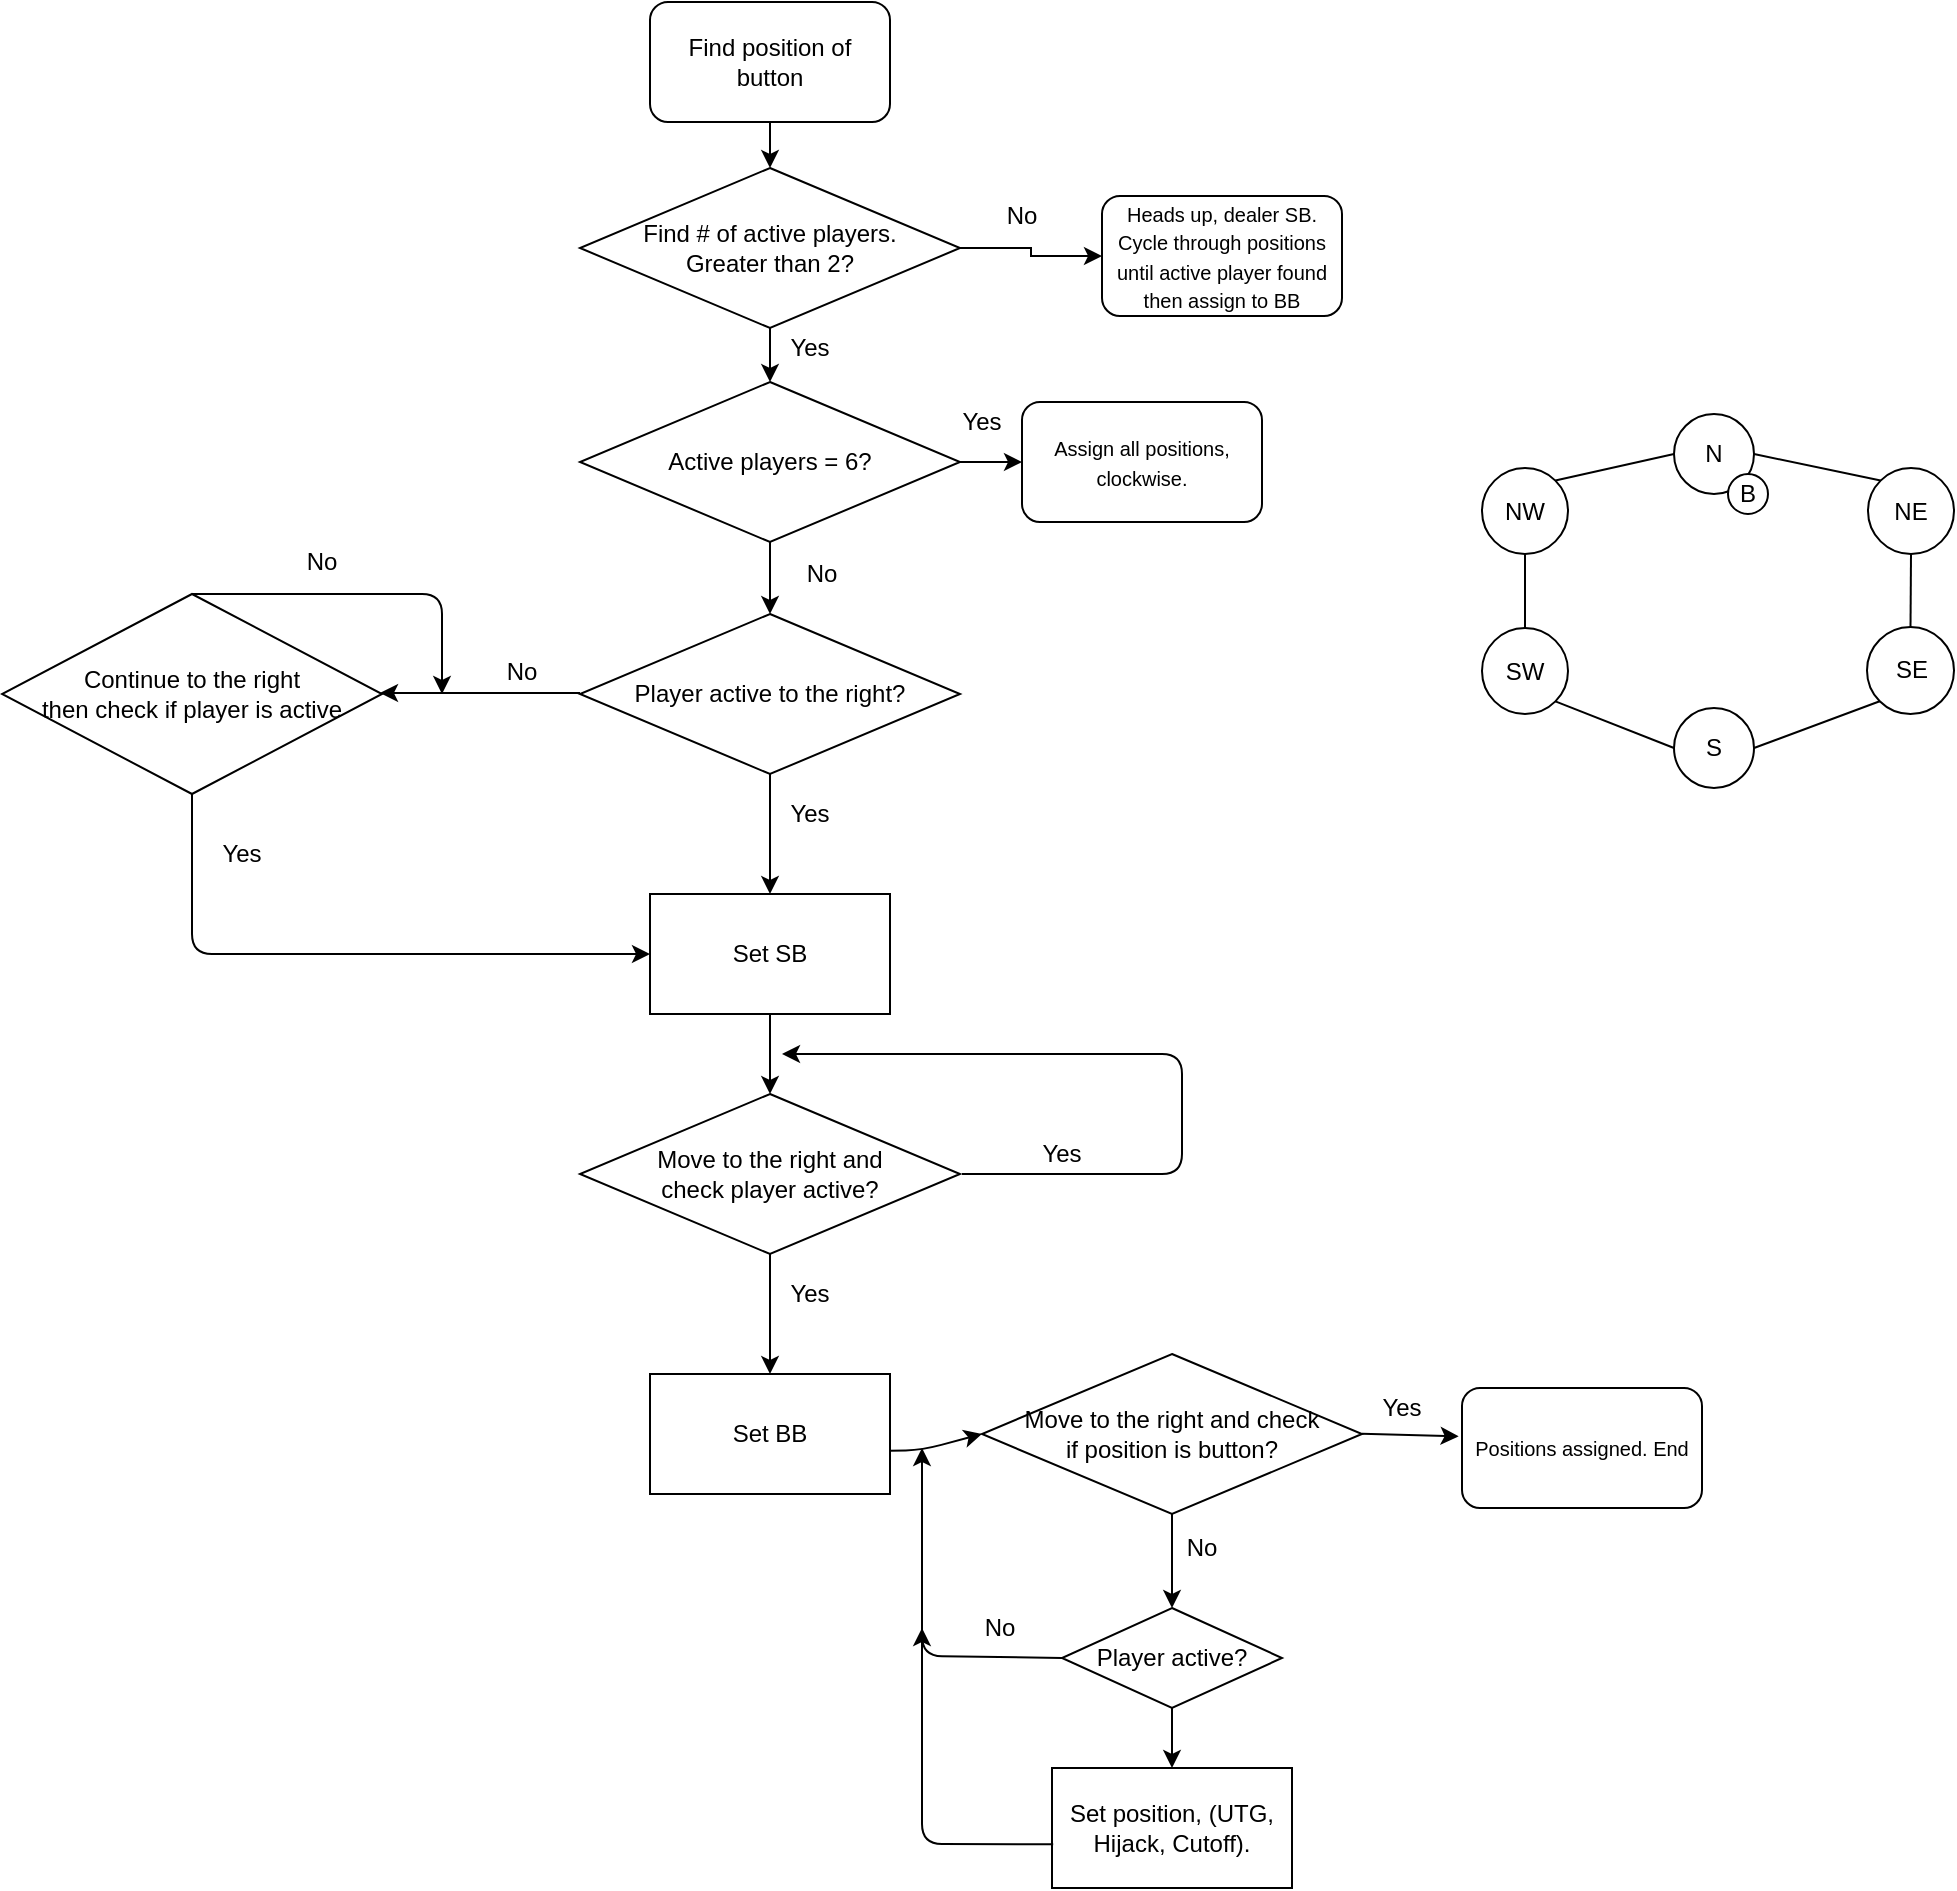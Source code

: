 <mxfile version="14.1.3" type="device"><diagram id="Xx2EC4_N0SbkKzYplE5v" name="Page-1"><mxGraphModel dx="1185" dy="635" grid="1" gridSize="10" guides="1" tooltips="1" connect="1" arrows="1" fold="1" page="1" pageScale="1" pageWidth="1169" pageHeight="1654" math="0" shadow="0"><root><mxCell id="0"/><mxCell id="1" parent="0"/><mxCell id="H8MSOYxsecqLvgAvthvC-4" style="edgeStyle=orthogonalEdgeStyle;rounded=0;orthogonalLoop=1;jettySize=auto;html=1;exitX=0.5;exitY=1;exitDx=0;exitDy=0;entryX=0.5;entryY=0;entryDx=0;entryDy=0;" parent="1" source="H8MSOYxsecqLvgAvthvC-1" target="H8MSOYxsecqLvgAvthvC-29" edge="1"><mxGeometry relative="1" as="geometry"><mxPoint x="414" y="110" as="targetPoint"/></mxGeometry></mxCell><mxCell id="H8MSOYxsecqLvgAvthvC-1" value="Find position of button" style="rounded=1;whiteSpace=wrap;html=1;" parent="1" vertex="1"><mxGeometry x="354" y="30" width="120" height="60" as="geometry"/></mxCell><mxCell id="H8MSOYxsecqLvgAvthvC-2" value="Player active to the right?" style="rhombus;whiteSpace=wrap;html=1;" parent="1" vertex="1"><mxGeometry x="319" y="336" width="190" height="80" as="geometry"/></mxCell><mxCell id="H8MSOYxsecqLvgAvthvC-3" value="" style="endArrow=classic;html=1;" parent="1" edge="1"><mxGeometry width="50" height="50" relative="1" as="geometry"><mxPoint x="319" y="375.5" as="sourcePoint"/><mxPoint x="219" y="375.5" as="targetPoint"/></mxGeometry></mxCell><mxCell id="H8MSOYxsecqLvgAvthvC-5" value="No" style="text;html=1;strokeColor=none;fillColor=none;align=center;verticalAlign=middle;whiteSpace=wrap;rounded=0;" parent="1" vertex="1"><mxGeometry x="270" y="354.5" width="40" height="20" as="geometry"/></mxCell><mxCell id="H8MSOYxsecqLvgAvthvC-6" value="Continue to the right &lt;br&gt;then check if player is active" style="rhombus;whiteSpace=wrap;html=1;" parent="1" vertex="1"><mxGeometry x="30" y="326" width="190" height="100" as="geometry"/></mxCell><mxCell id="H8MSOYxsecqLvgAvthvC-10" value="" style="endArrow=classic;html=1;exitX=0.5;exitY=0;exitDx=0;exitDy=0;" parent="1" source="H8MSOYxsecqLvgAvthvC-6" edge="1"><mxGeometry width="50" height="50" relative="1" as="geometry"><mxPoint x="125" y="426" as="sourcePoint"/><mxPoint x="250" y="376" as="targetPoint"/><Array as="points"><mxPoint x="250" y="326"/></Array></mxGeometry></mxCell><mxCell id="H8MSOYxsecqLvgAvthvC-11" value="" style="endArrow=classic;html=1;exitX=0.5;exitY=1;exitDx=0;exitDy=0;" parent="1" source="H8MSOYxsecqLvgAvthvC-2" edge="1"><mxGeometry width="50" height="50" relative="1" as="geometry"><mxPoint x="390" y="586" as="sourcePoint"/><mxPoint x="414" y="476" as="targetPoint"/></mxGeometry></mxCell><mxCell id="H8MSOYxsecqLvgAvthvC-12" value="Yes" style="text;html=1;strokeColor=none;fillColor=none;align=center;verticalAlign=middle;whiteSpace=wrap;rounded=0;" parent="1" vertex="1"><mxGeometry x="414" y="426" width="40" height="20" as="geometry"/></mxCell><mxCell id="H8MSOYxsecqLvgAvthvC-14" value="" style="endArrow=classic;html=1;exitX=0.5;exitY=1;exitDx=0;exitDy=0;entryX=0;entryY=0.5;entryDx=0;entryDy=0;" parent="1" source="H8MSOYxsecqLvgAvthvC-6" target="H8MSOYxsecqLvgAvthvC-18" edge="1"><mxGeometry width="50" height="50" relative="1" as="geometry"><mxPoint x="390" y="576" as="sourcePoint"/><mxPoint x="414" y="476" as="targetPoint"/><Array as="points"><mxPoint x="125" y="506"/></Array></mxGeometry></mxCell><mxCell id="H8MSOYxsecqLvgAvthvC-15" value="Yes" style="text;html=1;strokeColor=none;fillColor=none;align=center;verticalAlign=middle;whiteSpace=wrap;rounded=0;" parent="1" vertex="1"><mxGeometry x="130" y="446" width="40" height="20" as="geometry"/></mxCell><mxCell id="H8MSOYxsecqLvgAvthvC-17" value="Move to the right and &lt;br&gt;check player active?" style="rhombus;whiteSpace=wrap;html=1;" parent="1" vertex="1"><mxGeometry x="319" y="576" width="190" height="80" as="geometry"/></mxCell><mxCell id="H8MSOYxsecqLvgAvthvC-18" value="Set SB" style="rounded=0;whiteSpace=wrap;html=1;" parent="1" vertex="1"><mxGeometry x="354" y="476" width="120" height="60" as="geometry"/></mxCell><mxCell id="H8MSOYxsecqLvgAvthvC-20" value="" style="endArrow=classic;html=1;exitX=0.5;exitY=1;exitDx=0;exitDy=0;" parent="1" edge="1"><mxGeometry width="50" height="50" relative="1" as="geometry"><mxPoint x="414" y="536" as="sourcePoint"/><mxPoint x="414" y="576" as="targetPoint"/></mxGeometry></mxCell><mxCell id="H8MSOYxsecqLvgAvthvC-22" value="" style="endArrow=classic;html=1;exitX=0.5;exitY=1;exitDx=0;exitDy=0;" parent="1" edge="1"><mxGeometry width="50" height="50" relative="1" as="geometry"><mxPoint x="414" y="656" as="sourcePoint"/><mxPoint x="414" y="716" as="targetPoint"/></mxGeometry></mxCell><mxCell id="H8MSOYxsecqLvgAvthvC-23" value="Yes" style="text;html=1;strokeColor=none;fillColor=none;align=center;verticalAlign=middle;whiteSpace=wrap;rounded=0;" parent="1" vertex="1"><mxGeometry x="414" y="666" width="40" height="20" as="geometry"/></mxCell><mxCell id="H8MSOYxsecqLvgAvthvC-24" value="Set BB" style="rounded=0;whiteSpace=wrap;html=1;" parent="1" vertex="1"><mxGeometry x="354" y="716" width="120" height="60" as="geometry"/></mxCell><mxCell id="H8MSOYxsecqLvgAvthvC-25" value="" style="endArrow=classic;html=1;" parent="1" edge="1"><mxGeometry width="50" height="50" relative="1" as="geometry"><mxPoint x="510" y="616" as="sourcePoint"/><mxPoint x="420" y="556" as="targetPoint"/><Array as="points"><mxPoint x="620" y="616"/><mxPoint x="620" y="556"/></Array></mxGeometry></mxCell><mxCell id="H8MSOYxsecqLvgAvthvC-26" value="Yes" style="text;html=1;strokeColor=none;fillColor=none;align=center;verticalAlign=middle;whiteSpace=wrap;rounded=0;" parent="1" vertex="1"><mxGeometry x="540" y="596" width="40" height="20" as="geometry"/></mxCell><mxCell id="WkJLCXRyYF-SMqHAklyc-2" style="edgeStyle=orthogonalEdgeStyle;rounded=0;orthogonalLoop=1;jettySize=auto;html=1;exitX=0.5;exitY=1;exitDx=0;exitDy=0;" edge="1" parent="1" source="H8MSOYxsecqLvgAvthvC-29"><mxGeometry relative="1" as="geometry"><mxPoint x="414" y="220" as="targetPoint"/></mxGeometry></mxCell><mxCell id="H8MSOYxsecqLvgAvthvC-29" value="Find # of active players. &lt;br&gt;Greater than 2?" style="rhombus;whiteSpace=wrap;html=1;" parent="1" vertex="1"><mxGeometry x="319" y="113" width="190" height="80" as="geometry"/></mxCell><mxCell id="H8MSOYxsecqLvgAvthvC-31" value="Yes" style="text;html=1;strokeColor=none;fillColor=none;align=center;verticalAlign=middle;whiteSpace=wrap;rounded=0;" parent="1" vertex="1"><mxGeometry x="414" y="193" width="40" height="20" as="geometry"/></mxCell><mxCell id="H8MSOYxsecqLvgAvthvC-32" style="edgeStyle=orthogonalEdgeStyle;rounded=0;orthogonalLoop=1;jettySize=auto;html=1;exitX=1;exitY=0.5;exitDx=0;exitDy=0;entryX=0;entryY=0.5;entryDx=0;entryDy=0;" parent="1" source="H8MSOYxsecqLvgAvthvC-29" target="H8MSOYxsecqLvgAvthvC-33" edge="1"><mxGeometry relative="1" as="geometry"><mxPoint x="424" y="100" as="sourcePoint"/><mxPoint x="550" y="153" as="targetPoint"/></mxGeometry></mxCell><mxCell id="H8MSOYxsecqLvgAvthvC-33" value="&lt;font style=&quot;font-size: 10px&quot;&gt;Heads up, dealer SB. Cycle through positions until active player found then assign to BB&lt;/font&gt;" style="rounded=1;whiteSpace=wrap;html=1;" parent="1" vertex="1"><mxGeometry x="580" y="127" width="120" height="60" as="geometry"/></mxCell><mxCell id="H8MSOYxsecqLvgAvthvC-34" value="No" style="text;html=1;strokeColor=none;fillColor=none;align=center;verticalAlign=middle;whiteSpace=wrap;rounded=0;" parent="1" vertex="1"><mxGeometry x="520" y="127" width="40" height="20" as="geometry"/></mxCell><mxCell id="H8MSOYxsecqLvgAvthvC-189" value="Move to the right and check &lt;br&gt;if position is button?" style="rhombus;whiteSpace=wrap;html=1;" parent="1" vertex="1"><mxGeometry x="520" y="706" width="190" height="80" as="geometry"/></mxCell><mxCell id="H8MSOYxsecqLvgAvthvC-190" value="" style="endArrow=classic;html=1;exitX=0.998;exitY=0.64;exitDx=0;exitDy=0;exitPerimeter=0;" parent="1" source="H8MSOYxsecqLvgAvthvC-24" edge="1"><mxGeometry width="50" height="50" relative="1" as="geometry"><mxPoint x="424" y="666" as="sourcePoint"/><mxPoint x="520" y="746" as="targetPoint"/><Array as="points"><mxPoint x="490" y="754"/></Array></mxGeometry></mxCell><mxCell id="H8MSOYxsecqLvgAvthvC-192" value="" style="endArrow=classic;html=1;exitX=1;exitY=0.5;exitDx=0;exitDy=0;entryX=-0.014;entryY=0.403;entryDx=0;entryDy=0;entryPerimeter=0;" parent="1" target="H8MSOYxsecqLvgAvthvC-194" edge="1"><mxGeometry width="50" height="50" relative="1" as="geometry"><mxPoint x="710" y="745.83" as="sourcePoint"/><mxPoint x="756" y="745.83" as="targetPoint"/></mxGeometry></mxCell><mxCell id="H8MSOYxsecqLvgAvthvC-193" value="Yes" style="text;html=1;strokeColor=none;fillColor=none;align=center;verticalAlign=middle;whiteSpace=wrap;rounded=0;" parent="1" vertex="1"><mxGeometry x="710" y="723" width="40" height="20" as="geometry"/></mxCell><mxCell id="H8MSOYxsecqLvgAvthvC-194" value="&lt;font style=&quot;font-size: 10px&quot;&gt;Positions assigned. End&lt;/font&gt;" style="rounded=1;whiteSpace=wrap;html=1;" parent="1" vertex="1"><mxGeometry x="760" y="723" width="120" height="60" as="geometry"/></mxCell><mxCell id="H8MSOYxsecqLvgAvthvC-195" value="" style="endArrow=classic;html=1;exitX=0.5;exitY=1;exitDx=0;exitDy=0;" parent="1" source="H8MSOYxsecqLvgAvthvC-189" edge="1"><mxGeometry width="50" height="50" relative="1" as="geometry"><mxPoint x="530" y="813" as="sourcePoint"/><mxPoint x="615" y="833" as="targetPoint"/></mxGeometry></mxCell><mxCell id="H8MSOYxsecqLvgAvthvC-196" value="No" style="text;html=1;strokeColor=none;fillColor=none;align=center;verticalAlign=middle;whiteSpace=wrap;rounded=0;" parent="1" vertex="1"><mxGeometry x="610" y="793" width="40" height="20" as="geometry"/></mxCell><mxCell id="H8MSOYxsecqLvgAvthvC-197" value="Player active?" style="rhombus;whiteSpace=wrap;html=1;" parent="1" vertex="1"><mxGeometry x="560" y="833" width="110" height="50" as="geometry"/></mxCell><mxCell id="H8MSOYxsecqLvgAvthvC-198" value="" style="endArrow=classic;html=1;exitX=0;exitY=0.5;exitDx=0;exitDy=0;" parent="1" source="H8MSOYxsecqLvgAvthvC-197" edge="1"><mxGeometry width="50" height="50" relative="1" as="geometry"><mxPoint x="500" y="843" as="sourcePoint"/><mxPoint x="490" y="753" as="targetPoint"/><Array as="points"><mxPoint x="490" y="857"/></Array></mxGeometry></mxCell><mxCell id="H8MSOYxsecqLvgAvthvC-199" value="No" style="text;html=1;strokeColor=none;fillColor=none;align=center;verticalAlign=middle;whiteSpace=wrap;rounded=0;" parent="1" vertex="1"><mxGeometry x="509" y="833" width="40" height="20" as="geometry"/></mxCell><mxCell id="H8MSOYxsecqLvgAvthvC-200" value="Set position, (UTG, Hijack, Cutoff)." style="rounded=0;whiteSpace=wrap;html=1;" parent="1" vertex="1"><mxGeometry x="555" y="913" width="120" height="60" as="geometry"/></mxCell><mxCell id="H8MSOYxsecqLvgAvthvC-201" value="" style="endArrow=classic;html=1;exitX=0.5;exitY=1;exitDx=0;exitDy=0;entryX=0.5;entryY=0;entryDx=0;entryDy=0;" parent="1" source="H8MSOYxsecqLvgAvthvC-197" target="H8MSOYxsecqLvgAvthvC-200" edge="1"><mxGeometry width="50" height="50" relative="1" as="geometry"><mxPoint x="580" y="903" as="sourcePoint"/><mxPoint x="700" y="893" as="targetPoint"/></mxGeometry></mxCell><mxCell id="H8MSOYxsecqLvgAvthvC-202" value="" style="endArrow=classic;html=1;exitX=0.005;exitY=0.636;exitDx=0;exitDy=0;exitPerimeter=0;" parent="1" source="H8MSOYxsecqLvgAvthvC-200" edge="1"><mxGeometry width="50" height="50" relative="1" as="geometry"><mxPoint x="470" y="833" as="sourcePoint"/><mxPoint x="490" y="843" as="targetPoint"/><Array as="points"><mxPoint x="490" y="951"/></Array></mxGeometry></mxCell><mxCell id="H8MSOYxsecqLvgAvthvC-203" value="SW" style="ellipse;whiteSpace=wrap;html=1;aspect=fixed;" parent="1" vertex="1"><mxGeometry x="770" y="343" width="43" height="43" as="geometry"/></mxCell><mxCell id="H8MSOYxsecqLvgAvthvC-205" value="NW" style="ellipse;whiteSpace=wrap;html=1;aspect=fixed;" parent="1" vertex="1"><mxGeometry x="770" y="263" width="43" height="43" as="geometry"/></mxCell><mxCell id="H8MSOYxsecqLvgAvthvC-206" value="S" style="ellipse;whiteSpace=wrap;html=1;aspect=fixed;" parent="1" vertex="1"><mxGeometry x="866" y="383" width="40" height="40" as="geometry"/></mxCell><mxCell id="H8MSOYxsecqLvgAvthvC-207" value="SE" style="ellipse;whiteSpace=wrap;html=1;aspect=fixed;" parent="1" vertex="1"><mxGeometry x="962.5" y="342.5" width="43.5" height="43.5" as="geometry"/></mxCell><mxCell id="H8MSOYxsecqLvgAvthvC-208" value="NE" style="ellipse;whiteSpace=wrap;html=1;aspect=fixed;" parent="1" vertex="1"><mxGeometry x="963" y="263" width="43" height="43" as="geometry"/></mxCell><mxCell id="H8MSOYxsecqLvgAvthvC-209" value="N" style="ellipse;whiteSpace=wrap;html=1;aspect=fixed;" parent="1" vertex="1"><mxGeometry x="866" y="236" width="40" height="40" as="geometry"/></mxCell><mxCell id="H8MSOYxsecqLvgAvthvC-212" value="B" style="ellipse;whiteSpace=wrap;html=1;aspect=fixed;" parent="1" vertex="1"><mxGeometry x="893" y="266" width="20" height="20" as="geometry"/></mxCell><mxCell id="H8MSOYxsecqLvgAvthvC-213" value="" style="endArrow=none;html=1;entryX=0;entryY=0.5;entryDx=0;entryDy=0;exitX=1;exitY=0;exitDx=0;exitDy=0;" parent="1" source="H8MSOYxsecqLvgAvthvC-205" target="H8MSOYxsecqLvgAvthvC-209" edge="1"><mxGeometry width="50" height="50" relative="1" as="geometry"><mxPoint x="653" y="426" as="sourcePoint"/><mxPoint x="703" y="376" as="targetPoint"/></mxGeometry></mxCell><mxCell id="H8MSOYxsecqLvgAvthvC-214" value="" style="endArrow=none;html=1;entryX=0.5;entryY=1;entryDx=0;entryDy=0;exitX=0.5;exitY=0;exitDx=0;exitDy=0;" parent="1" source="H8MSOYxsecqLvgAvthvC-203" target="H8MSOYxsecqLvgAvthvC-205" edge="1"><mxGeometry width="50" height="50" relative="1" as="geometry"><mxPoint x="816.703" y="279.297" as="sourcePoint"/><mxPoint x="876" y="266" as="targetPoint"/></mxGeometry></mxCell><mxCell id="H8MSOYxsecqLvgAvthvC-215" value="" style="endArrow=none;html=1;entryX=1;entryY=1;entryDx=0;entryDy=0;exitX=0;exitY=0.5;exitDx=0;exitDy=0;" parent="1" source="H8MSOYxsecqLvgAvthvC-206" target="H8MSOYxsecqLvgAvthvC-203" edge="1"><mxGeometry width="50" height="50" relative="1" as="geometry"><mxPoint x="801.5" y="353" as="sourcePoint"/><mxPoint x="801.5" y="316" as="targetPoint"/></mxGeometry></mxCell><mxCell id="H8MSOYxsecqLvgAvthvC-216" value="" style="endArrow=none;html=1;entryX=1;entryY=0.5;entryDx=0;entryDy=0;exitX=0;exitY=1;exitDx=0;exitDy=0;" parent="1" source="H8MSOYxsecqLvgAvthvC-207" target="H8MSOYxsecqLvgAvthvC-206" edge="1"><mxGeometry width="50" height="50" relative="1" as="geometry"><mxPoint x="876" y="413" as="sourcePoint"/><mxPoint x="816.703" y="389.703" as="targetPoint"/></mxGeometry></mxCell><mxCell id="H8MSOYxsecqLvgAvthvC-217" value="" style="endArrow=none;html=1;entryX=0.5;entryY=0;entryDx=0;entryDy=0;exitX=0.5;exitY=1;exitDx=0;exitDy=0;" parent="1" source="H8MSOYxsecqLvgAvthvC-208" target="H8MSOYxsecqLvgAvthvC-207" edge="1"><mxGeometry width="50" height="50" relative="1" as="geometry"><mxPoint x="978.87" y="389.63" as="sourcePoint"/><mxPoint x="916" y="413" as="targetPoint"/></mxGeometry></mxCell><mxCell id="H8MSOYxsecqLvgAvthvC-218" value="" style="endArrow=none;html=1;entryX=0;entryY=0;entryDx=0;entryDy=0;exitX=1;exitY=0.5;exitDx=0;exitDy=0;" parent="1" source="H8MSOYxsecqLvgAvthvC-209" target="H8MSOYxsecqLvgAvthvC-208" edge="1"><mxGeometry width="50" height="50" relative="1" as="geometry"><mxPoint x="994.5" y="316" as="sourcePoint"/><mxPoint x="994.25" y="352.5" as="targetPoint"/></mxGeometry></mxCell><mxCell id="WkJLCXRyYF-SMqHAklyc-4" style="edgeStyle=orthogonalEdgeStyle;rounded=0;orthogonalLoop=1;jettySize=auto;html=1;exitX=1;exitY=0.5;exitDx=0;exitDy=0;" edge="1" parent="1" source="WkJLCXRyYF-SMqHAklyc-3"><mxGeometry relative="1" as="geometry"><mxPoint x="540" y="260" as="targetPoint"/></mxGeometry></mxCell><mxCell id="WkJLCXRyYF-SMqHAklyc-6" style="edgeStyle=orthogonalEdgeStyle;rounded=0;orthogonalLoop=1;jettySize=auto;html=1;exitX=0.5;exitY=1;exitDx=0;exitDy=0;entryX=0.5;entryY=0;entryDx=0;entryDy=0;" edge="1" parent="1" source="WkJLCXRyYF-SMqHAklyc-3" target="H8MSOYxsecqLvgAvthvC-2"><mxGeometry relative="1" as="geometry"/></mxCell><mxCell id="WkJLCXRyYF-SMqHAklyc-3" value="Active players = 6?" style="rhombus;whiteSpace=wrap;html=1;" vertex="1" parent="1"><mxGeometry x="319" y="220" width="190" height="80" as="geometry"/></mxCell><mxCell id="WkJLCXRyYF-SMqHAklyc-5" value="&lt;font style=&quot;font-size: 10px&quot;&gt;Assign all positions, clockwise.&lt;/font&gt;" style="rounded=1;whiteSpace=wrap;html=1;" vertex="1" parent="1"><mxGeometry x="540" y="230" width="120" height="60" as="geometry"/></mxCell><mxCell id="WkJLCXRyYF-SMqHAklyc-7" value="Yes" style="text;html=1;strokeColor=none;fillColor=none;align=center;verticalAlign=middle;whiteSpace=wrap;rounded=0;" vertex="1" parent="1"><mxGeometry x="500" y="230" width="40" height="20" as="geometry"/></mxCell><mxCell id="WkJLCXRyYF-SMqHAklyc-8" value="No" style="text;html=1;strokeColor=none;fillColor=none;align=center;verticalAlign=middle;whiteSpace=wrap;rounded=0;" vertex="1" parent="1"><mxGeometry x="420" y="306" width="40" height="20" as="geometry"/></mxCell><mxCell id="WkJLCXRyYF-SMqHAklyc-10" value="No" style="text;html=1;strokeColor=none;fillColor=none;align=center;verticalAlign=middle;whiteSpace=wrap;rounded=0;" vertex="1" parent="1"><mxGeometry x="170" y="300" width="40" height="20" as="geometry"/></mxCell></root></mxGraphModel></diagram></mxfile>